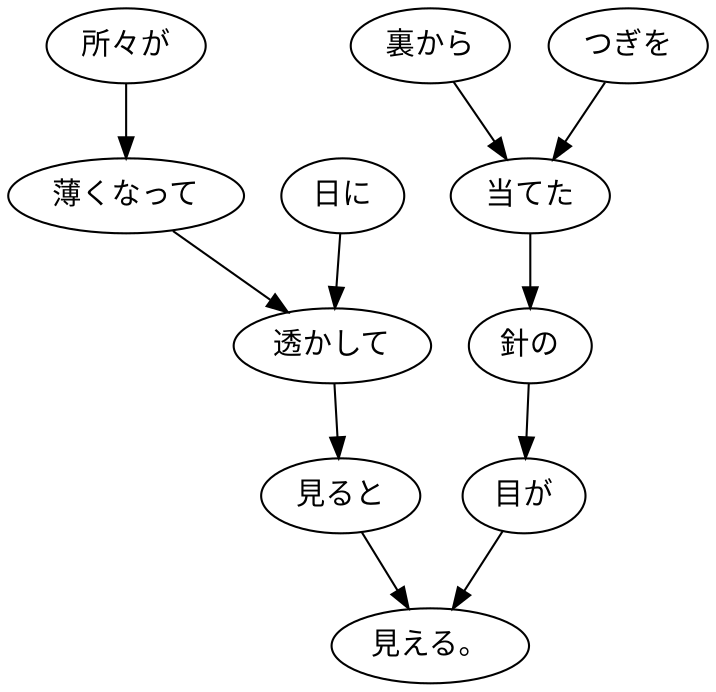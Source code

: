 digraph graph429 {
	node0 [label="所々が"];
	node1 [label="薄くなって"];
	node2 [label="日に"];
	node3 [label="透かして"];
	node4 [label="見ると"];
	node5 [label="裏から"];
	node6 [label="つぎを"];
	node7 [label="当てた"];
	node8 [label="針の"];
	node9 [label="目が"];
	node10 [label="見える。"];
	node0 -> node1;
	node1 -> node3;
	node2 -> node3;
	node3 -> node4;
	node4 -> node10;
	node5 -> node7;
	node6 -> node7;
	node7 -> node8;
	node8 -> node9;
	node9 -> node10;
}
